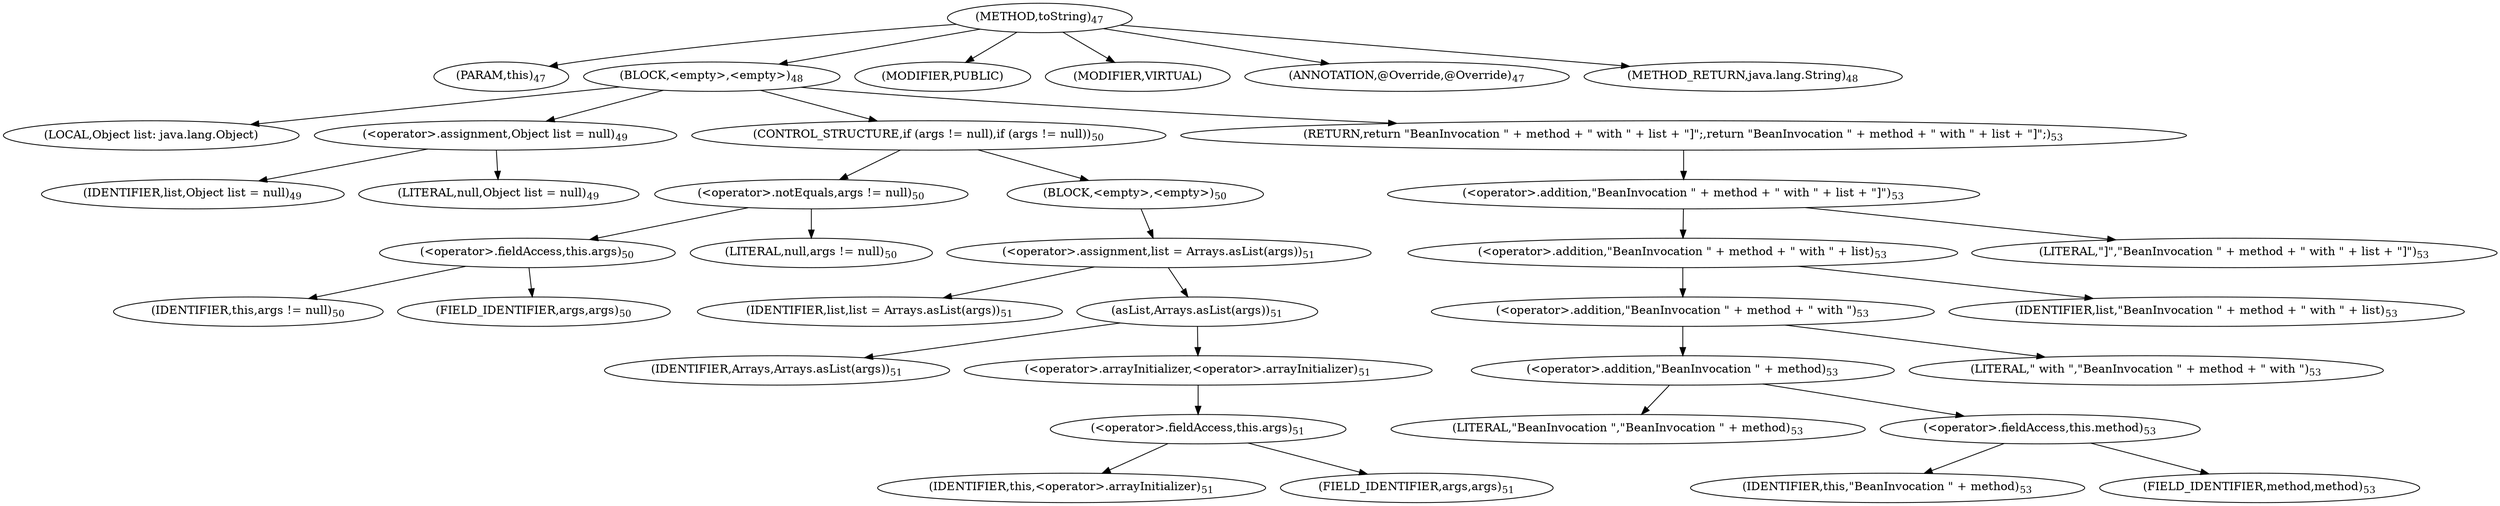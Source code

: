 digraph "toString" {  
"61" [label = <(METHOD,toString)<SUB>47</SUB>> ]
"62" [label = <(PARAM,this)<SUB>47</SUB>> ]
"63" [label = <(BLOCK,&lt;empty&gt;,&lt;empty&gt;)<SUB>48</SUB>> ]
"64" [label = <(LOCAL,Object list: java.lang.Object)> ]
"65" [label = <(&lt;operator&gt;.assignment,Object list = null)<SUB>49</SUB>> ]
"66" [label = <(IDENTIFIER,list,Object list = null)<SUB>49</SUB>> ]
"67" [label = <(LITERAL,null,Object list = null)<SUB>49</SUB>> ]
"68" [label = <(CONTROL_STRUCTURE,if (args != null),if (args != null))<SUB>50</SUB>> ]
"69" [label = <(&lt;operator&gt;.notEquals,args != null)<SUB>50</SUB>> ]
"70" [label = <(&lt;operator&gt;.fieldAccess,this.args)<SUB>50</SUB>> ]
"71" [label = <(IDENTIFIER,this,args != null)<SUB>50</SUB>> ]
"72" [label = <(FIELD_IDENTIFIER,args,args)<SUB>50</SUB>> ]
"73" [label = <(LITERAL,null,args != null)<SUB>50</SUB>> ]
"74" [label = <(BLOCK,&lt;empty&gt;,&lt;empty&gt;)<SUB>50</SUB>> ]
"75" [label = <(&lt;operator&gt;.assignment,list = Arrays.asList(args))<SUB>51</SUB>> ]
"76" [label = <(IDENTIFIER,list,list = Arrays.asList(args))<SUB>51</SUB>> ]
"77" [label = <(asList,Arrays.asList(args))<SUB>51</SUB>> ]
"78" [label = <(IDENTIFIER,Arrays,Arrays.asList(args))<SUB>51</SUB>> ]
"79" [label = <(&lt;operator&gt;.arrayInitializer,&lt;operator&gt;.arrayInitializer)<SUB>51</SUB>> ]
"80" [label = <(&lt;operator&gt;.fieldAccess,this.args)<SUB>51</SUB>> ]
"81" [label = <(IDENTIFIER,this,&lt;operator&gt;.arrayInitializer)<SUB>51</SUB>> ]
"82" [label = <(FIELD_IDENTIFIER,args,args)<SUB>51</SUB>> ]
"83" [label = <(RETURN,return &quot;BeanInvocation &quot; + method + &quot; with &quot; + list + &quot;]&quot;;,return &quot;BeanInvocation &quot; + method + &quot; with &quot; + list + &quot;]&quot;;)<SUB>53</SUB>> ]
"84" [label = <(&lt;operator&gt;.addition,&quot;BeanInvocation &quot; + method + &quot; with &quot; + list + &quot;]&quot;)<SUB>53</SUB>> ]
"85" [label = <(&lt;operator&gt;.addition,&quot;BeanInvocation &quot; + method + &quot; with &quot; + list)<SUB>53</SUB>> ]
"86" [label = <(&lt;operator&gt;.addition,&quot;BeanInvocation &quot; + method + &quot; with &quot;)<SUB>53</SUB>> ]
"87" [label = <(&lt;operator&gt;.addition,&quot;BeanInvocation &quot; + method)<SUB>53</SUB>> ]
"88" [label = <(LITERAL,&quot;BeanInvocation &quot;,&quot;BeanInvocation &quot; + method)<SUB>53</SUB>> ]
"89" [label = <(&lt;operator&gt;.fieldAccess,this.method)<SUB>53</SUB>> ]
"90" [label = <(IDENTIFIER,this,&quot;BeanInvocation &quot; + method)<SUB>53</SUB>> ]
"91" [label = <(FIELD_IDENTIFIER,method,method)<SUB>53</SUB>> ]
"92" [label = <(LITERAL,&quot; with &quot;,&quot;BeanInvocation &quot; + method + &quot; with &quot;)<SUB>53</SUB>> ]
"93" [label = <(IDENTIFIER,list,&quot;BeanInvocation &quot; + method + &quot; with &quot; + list)<SUB>53</SUB>> ]
"94" [label = <(LITERAL,&quot;]&quot;,&quot;BeanInvocation &quot; + method + &quot; with &quot; + list + &quot;]&quot;)<SUB>53</SUB>> ]
"95" [label = <(MODIFIER,PUBLIC)> ]
"96" [label = <(MODIFIER,VIRTUAL)> ]
"97" [label = <(ANNOTATION,@Override,@Override)<SUB>47</SUB>> ]
"98" [label = <(METHOD_RETURN,java.lang.String)<SUB>48</SUB>> ]
  "61" -> "62" 
  "61" -> "63" 
  "61" -> "95" 
  "61" -> "96" 
  "61" -> "97" 
  "61" -> "98" 
  "63" -> "64" 
  "63" -> "65" 
  "63" -> "68" 
  "63" -> "83" 
  "65" -> "66" 
  "65" -> "67" 
  "68" -> "69" 
  "68" -> "74" 
  "69" -> "70" 
  "69" -> "73" 
  "70" -> "71" 
  "70" -> "72" 
  "74" -> "75" 
  "75" -> "76" 
  "75" -> "77" 
  "77" -> "78" 
  "77" -> "79" 
  "79" -> "80" 
  "80" -> "81" 
  "80" -> "82" 
  "83" -> "84" 
  "84" -> "85" 
  "84" -> "94" 
  "85" -> "86" 
  "85" -> "93" 
  "86" -> "87" 
  "86" -> "92" 
  "87" -> "88" 
  "87" -> "89" 
  "89" -> "90" 
  "89" -> "91" 
}
